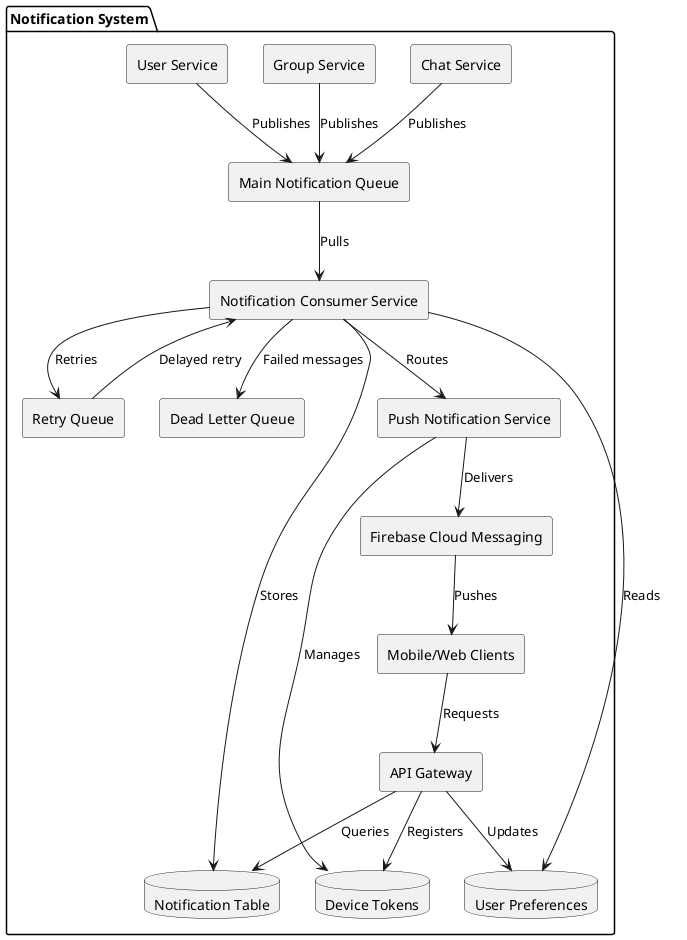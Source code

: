 @startuml
skinparam componentStyle rectangle

package "Notification System" {
    component "Chat Service" as ChatService
    component "Group Service" as GroupService
    component "User Service" as UserService
    
    component "Main Notification Queue" as NotificationQueue
    component "Retry Queue" as RetryQueue
    component "Dead Letter Queue" as DLQ
    
    component "Notification Consumer Service" as ConsumerService
    component "Push Notification Service" as PushService
    
    database "Notification Table" as NotificationTable
    database "User Preferences" as UserPrefsTable
    database "Device Tokens" as TokenTable
    
    component "API Gateway" as API
    component "Firebase Cloud Messaging" as FCM
    component "Mobile/Web Clients" as Clients
    
    ChatService --> NotificationQueue : Publishes
    GroupService --> NotificationQueue : Publishes
    UserService --> NotificationQueue : Publishes
    
    NotificationQueue --> ConsumerService : Pulls
    ConsumerService --> RetryQueue : Retries
    RetryQueue --> ConsumerService : Delayed retry
    ConsumerService --> DLQ : Failed messages
    
    ConsumerService --> NotificationTable : Stores
    ConsumerService --> UserPrefsTable : Reads
    ConsumerService --> PushService : Routes
    
    PushService --> TokenTable : Manages
    PushService --> FCM : Delivers
    
    API --> NotificationTable : Queries
    API --> UserPrefsTable : Updates
    API --> TokenTable : Registers
    
    Clients --> API : Requests
    FCM --> Clients : Pushes
}
@enduml
